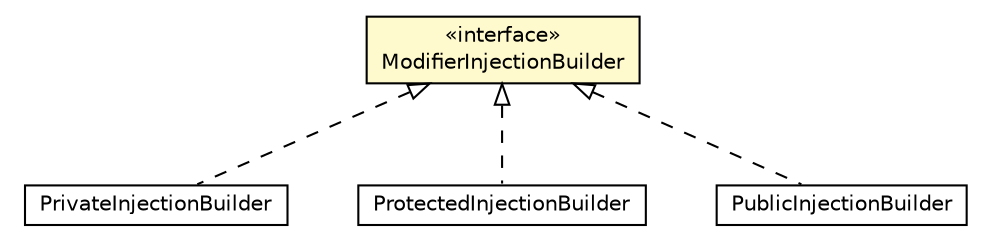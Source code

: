 #!/usr/local/bin/dot
#
# Class diagram 
# Generated by UMLGraph version 5.1 (http://www.umlgraph.org/)
#

digraph G {
	edge [fontname="Helvetica",fontsize=10,labelfontname="Helvetica",labelfontsize=10];
	node [fontname="Helvetica",fontsize=10,shape=plaintext];
	nodesep=0.25;
	ranksep=0.5;
	// org.androidtransfuse.gen.invocationBuilder.PrivateInjectionBuilder
	c141346 [label=<<table title="org.androidtransfuse.gen.invocationBuilder.PrivateInjectionBuilder" border="0" cellborder="1" cellspacing="0" cellpadding="2" port="p" href="./PrivateInjectionBuilder.html">
		<tr><td><table border="0" cellspacing="0" cellpadding="1">
<tr><td align="center" balign="center"> PrivateInjectionBuilder </td></tr>
		</table></td></tr>
		</table>>, fontname="Helvetica", fontcolor="black", fontsize=10.0];
	// org.androidtransfuse.gen.invocationBuilder.ProtectedInjectionBuilder
	c141347 [label=<<table title="org.androidtransfuse.gen.invocationBuilder.ProtectedInjectionBuilder" border="0" cellborder="1" cellspacing="0" cellpadding="2" port="p" href="./ProtectedInjectionBuilder.html">
		<tr><td><table border="0" cellspacing="0" cellpadding="1">
<tr><td align="center" balign="center"> ProtectedInjectionBuilder </td></tr>
		</table></td></tr>
		</table>>, fontname="Helvetica", fontcolor="black", fontsize=10.0];
	// org.androidtransfuse.gen.invocationBuilder.PublicInjectionBuilder
	c141348 [label=<<table title="org.androidtransfuse.gen.invocationBuilder.PublicInjectionBuilder" border="0" cellborder="1" cellspacing="0" cellpadding="2" port="p" href="./PublicInjectionBuilder.html">
		<tr><td><table border="0" cellspacing="0" cellpadding="1">
<tr><td align="center" balign="center"> PublicInjectionBuilder </td></tr>
		</table></td></tr>
		</table>>, fontname="Helvetica", fontcolor="black", fontsize=10.0];
	// org.androidtransfuse.gen.invocationBuilder.ModifierInjectionBuilder
	c141349 [label=<<table title="org.androidtransfuse.gen.invocationBuilder.ModifierInjectionBuilder" border="0" cellborder="1" cellspacing="0" cellpadding="2" port="p" bgcolor="lemonChiffon" href="./ModifierInjectionBuilder.html">
		<tr><td><table border="0" cellspacing="0" cellpadding="1">
<tr><td align="center" balign="center"> &#171;interface&#187; </td></tr>
<tr><td align="center" balign="center"> ModifierInjectionBuilder </td></tr>
		</table></td></tr>
		</table>>, fontname="Helvetica", fontcolor="black", fontsize=10.0];
	//org.androidtransfuse.gen.invocationBuilder.PrivateInjectionBuilder implements org.androidtransfuse.gen.invocationBuilder.ModifierInjectionBuilder
	c141349:p -> c141346:p [dir=back,arrowtail=empty,style=dashed];
	//org.androidtransfuse.gen.invocationBuilder.ProtectedInjectionBuilder implements org.androidtransfuse.gen.invocationBuilder.ModifierInjectionBuilder
	c141349:p -> c141347:p [dir=back,arrowtail=empty,style=dashed];
	//org.androidtransfuse.gen.invocationBuilder.PublicInjectionBuilder implements org.androidtransfuse.gen.invocationBuilder.ModifierInjectionBuilder
	c141349:p -> c141348:p [dir=back,arrowtail=empty,style=dashed];
}

